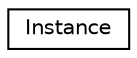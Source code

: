 digraph "Graphical Class Hierarchy"
{
 // LATEX_PDF_SIZE
  edge [fontname="Helvetica",fontsize="10",labelfontname="Helvetica",labelfontsize="10"];
  node [fontname="Helvetica",fontsize="10",shape=record];
  rankdir="LR";
  Node0 [label="Instance",height=0.2,width=0.4,color="black", fillcolor="white", style="filled",URL="$classInstance.html",tooltip=" "];
}
